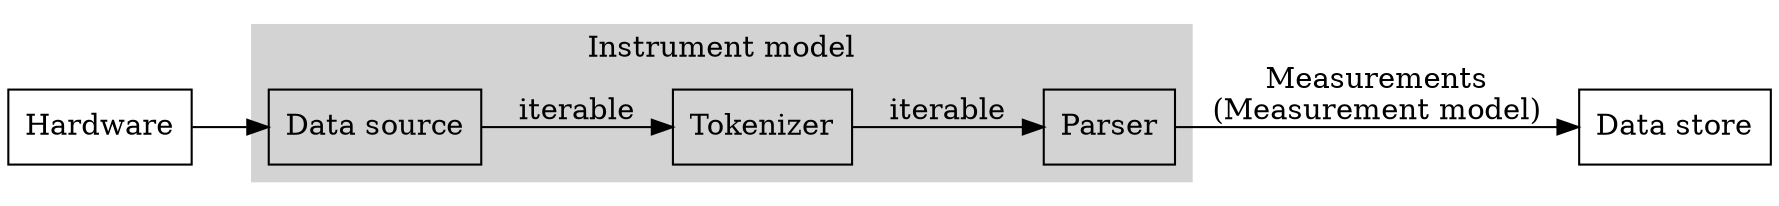 digraph G {
	node [shape=rect];
	rankdir="LR";
	Hardware;
	subgraph cluster {
		style=filled;
		color=lightgrey;
		"Data source";
		"Tokenizer";
		"Parser";
		label="Instrument model"
	}
	Hardware -> "Data source";
	"Data source" -> "Tokenizer" [label="iterable"];
	"Tokenizer" -> Parser [label="iterable"];
	"Parser"-> "Data store" [label="Measurements\n(Measurement model)"];
}
